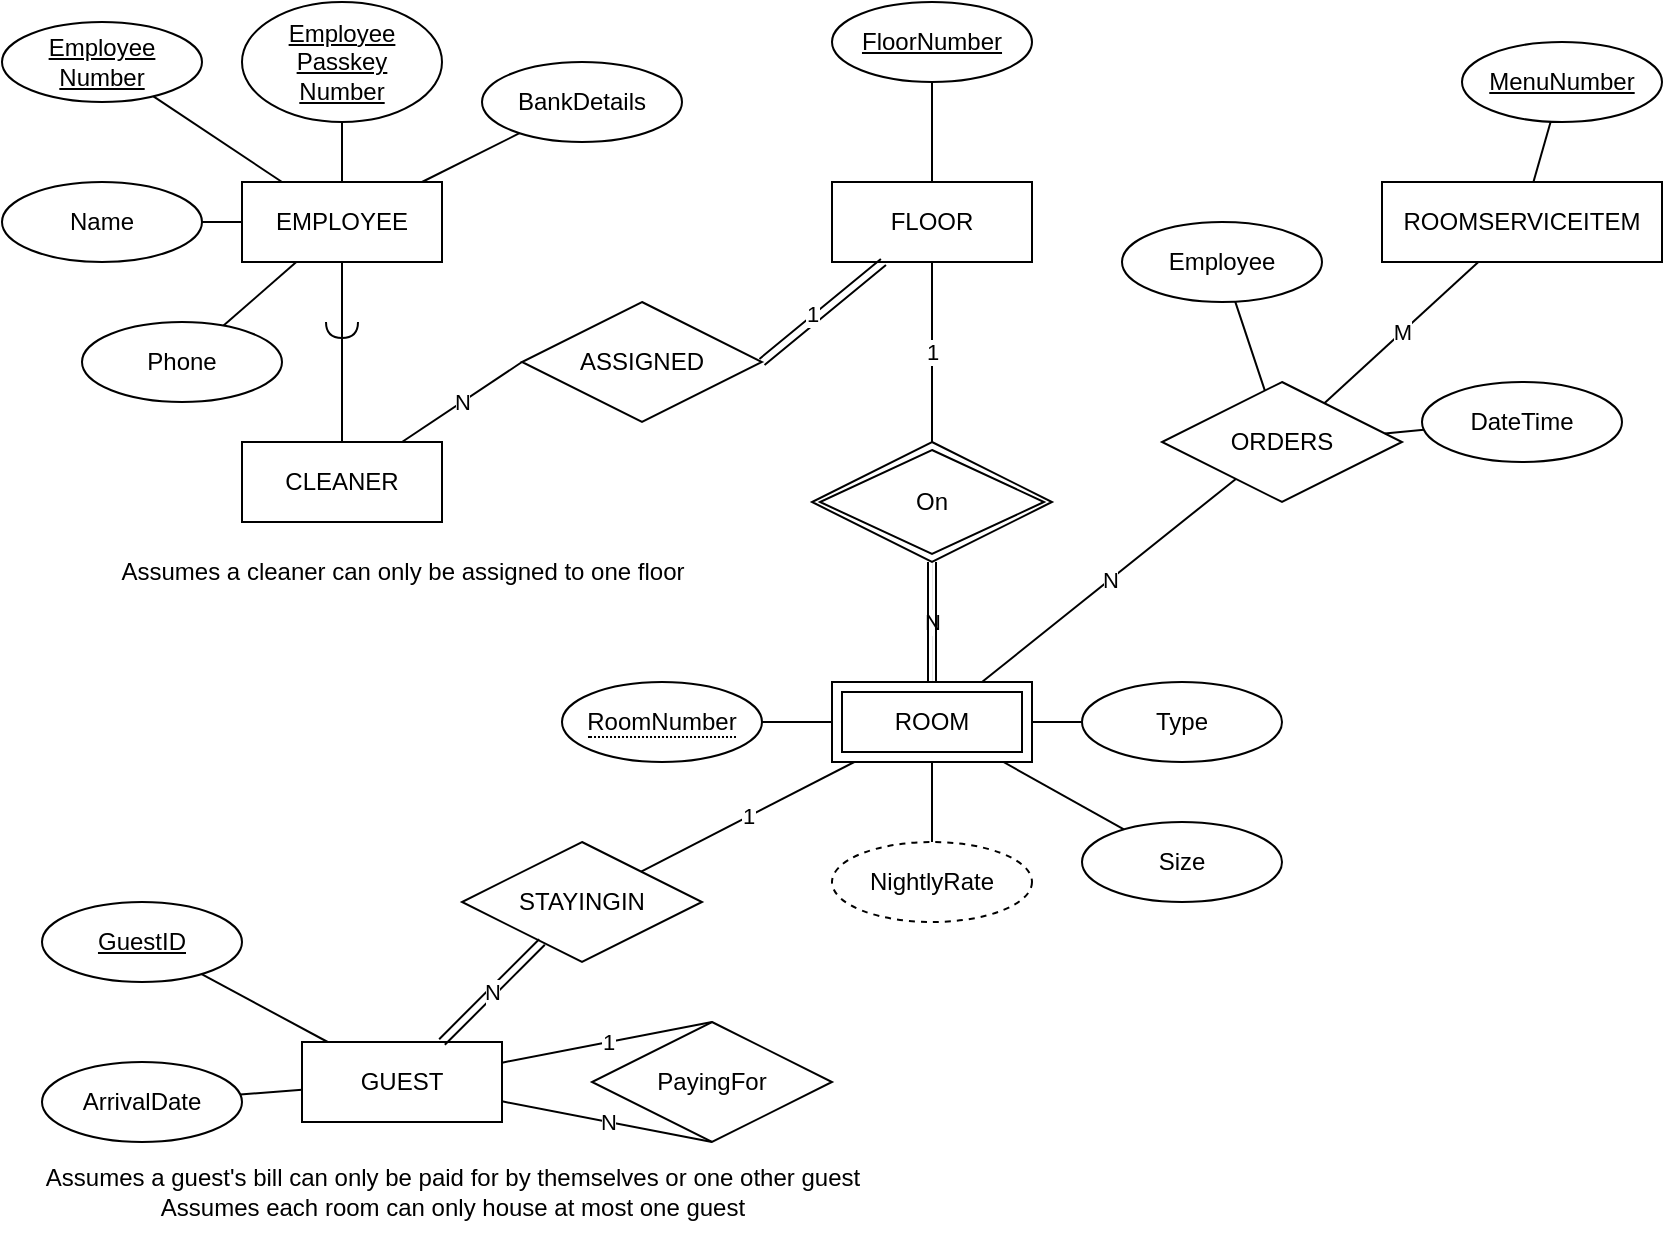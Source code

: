 <mxfile version="28.1.0">
  <diagram name="Page-1" id="zZrn1sfatI9cFAU5W_Cx">
    <mxGraphModel dx="1291" dy="662" grid="1" gridSize="10" guides="1" tooltips="1" connect="1" arrows="1" fold="1" page="1" pageScale="1" pageWidth="850" pageHeight="1100" math="0" shadow="0">
      <root>
        <mxCell id="0" />
        <mxCell id="1" parent="0" />
        <mxCell id="AFpNuyvy839d78JZ_Jgt-1" value="EMPLOYEE" style="whiteSpace=wrap;html=1;align=center;" vertex="1" parent="1">
          <mxGeometry x="130" y="450" width="100" height="40" as="geometry" />
        </mxCell>
        <mxCell id="AFpNuyvy839d78JZ_Jgt-2" value="Employee Number" style="ellipse;whiteSpace=wrap;html=1;align=center;fontStyle=4;" vertex="1" parent="1">
          <mxGeometry x="10" y="370" width="100" height="40" as="geometry" />
        </mxCell>
        <mxCell id="AFpNuyvy839d78JZ_Jgt-3" value="&lt;div&gt;Employee Passkey&lt;/div&gt;&lt;div&gt;Number&lt;/div&gt;" style="ellipse;whiteSpace=wrap;html=1;align=center;fontStyle=4;" vertex="1" parent="1">
          <mxGeometry x="130" y="360" width="100" height="60" as="geometry" />
        </mxCell>
        <mxCell id="AFpNuyvy839d78JZ_Jgt-4" value="" style="endArrow=none;html=1;rounded=0;" edge="1" parent="1" source="AFpNuyvy839d78JZ_Jgt-1" target="AFpNuyvy839d78JZ_Jgt-2">
          <mxGeometry relative="1" as="geometry">
            <mxPoint x="350" y="550" as="sourcePoint" />
            <mxPoint x="510" y="550" as="targetPoint" />
          </mxGeometry>
        </mxCell>
        <mxCell id="AFpNuyvy839d78JZ_Jgt-5" value="" style="endArrow=none;html=1;rounded=0;" edge="1" parent="1" source="AFpNuyvy839d78JZ_Jgt-1" target="AFpNuyvy839d78JZ_Jgt-3">
          <mxGeometry relative="1" as="geometry">
            <mxPoint x="270" y="520" as="sourcePoint" />
            <mxPoint x="270" y="480" as="targetPoint" />
          </mxGeometry>
        </mxCell>
        <mxCell id="AFpNuyvy839d78JZ_Jgt-6" value="Name" style="ellipse;whiteSpace=wrap;html=1;align=center;" vertex="1" parent="1">
          <mxGeometry x="10" y="450" width="100" height="40" as="geometry" />
        </mxCell>
        <mxCell id="AFpNuyvy839d78JZ_Jgt-7" value="Phone" style="ellipse;whiteSpace=wrap;html=1;align=center;" vertex="1" parent="1">
          <mxGeometry x="50" y="520" width="100" height="40" as="geometry" />
        </mxCell>
        <mxCell id="AFpNuyvy839d78JZ_Jgt-8" value="" style="endArrow=none;html=1;rounded=0;" edge="1" parent="1" source="AFpNuyvy839d78JZ_Jgt-1" target="AFpNuyvy839d78JZ_Jgt-6">
          <mxGeometry relative="1" as="geometry">
            <mxPoint x="204" y="553" as="sourcePoint" />
            <mxPoint x="140" y="510" as="targetPoint" />
          </mxGeometry>
        </mxCell>
        <mxCell id="AFpNuyvy839d78JZ_Jgt-9" value="" style="endArrow=none;html=1;rounded=0;" edge="1" parent="1" source="AFpNuyvy839d78JZ_Jgt-1" target="AFpNuyvy839d78JZ_Jgt-7">
          <mxGeometry relative="1" as="geometry">
            <mxPoint x="234" y="583" as="sourcePoint" />
            <mxPoint x="170" y="540" as="targetPoint" />
          </mxGeometry>
        </mxCell>
        <mxCell id="AFpNuyvy839d78JZ_Jgt-11" value="BankDetails" style="ellipse;whiteSpace=wrap;html=1;align=center;" vertex="1" parent="1">
          <mxGeometry x="250" y="390" width="100" height="40" as="geometry" />
        </mxCell>
        <mxCell id="AFpNuyvy839d78JZ_Jgt-12" value="" style="endArrow=none;html=1;rounded=0;" edge="1" parent="1" source="AFpNuyvy839d78JZ_Jgt-1" target="AFpNuyvy839d78JZ_Jgt-11">
          <mxGeometry relative="1" as="geometry">
            <mxPoint x="204" y="503" as="sourcePoint" />
            <mxPoint x="140" y="460" as="targetPoint" />
          </mxGeometry>
        </mxCell>
        <mxCell id="AFpNuyvy839d78JZ_Jgt-13" value="CLEANER" style="whiteSpace=wrap;html=1;align=center;" vertex="1" parent="1">
          <mxGeometry x="130" y="580" width="100" height="40" as="geometry" />
        </mxCell>
        <mxCell id="AFpNuyvy839d78JZ_Jgt-14" value="" style="endArrow=none;html=1;rounded=0;" edge="1" parent="1" source="AFpNuyvy839d78JZ_Jgt-1" target="AFpNuyvy839d78JZ_Jgt-13">
          <mxGeometry relative="1" as="geometry">
            <mxPoint x="280" y="564" as="sourcePoint" />
            <mxPoint x="329" y="540" as="targetPoint" />
          </mxGeometry>
        </mxCell>
        <mxCell id="AFpNuyvy839d78JZ_Jgt-15" value="" style="rounded=0;orthogonalLoop=1;jettySize=auto;html=1;endArrow=halfCircle;endFill=0;endSize=6;strokeWidth=1;sketch=0;fontSize=12;curved=1;" edge="1" parent="1" source="AFpNuyvy839d78JZ_Jgt-13">
          <mxGeometry relative="1" as="geometry">
            <mxPoint x="435" y="545" as="sourcePoint" />
            <mxPoint x="180" y="520" as="targetPoint" />
          </mxGeometry>
        </mxCell>
        <mxCell id="AFpNuyvy839d78JZ_Jgt-16" value="" style="ellipse;whiteSpace=wrap;html=1;align=center;aspect=fixed;fillColor=none;strokeColor=none;resizable=0;perimeter=centerPerimeter;rotatable=0;allowArrows=0;points=[];outlineConnect=1;" vertex="1" parent="1">
          <mxGeometry x="425" y="530" width="10" height="10" as="geometry" />
        </mxCell>
        <mxCell id="AFpNuyvy839d78JZ_Jgt-17" value="FLOOR" style="whiteSpace=wrap;html=1;align=center;" vertex="1" parent="1">
          <mxGeometry x="425" y="450" width="100" height="40" as="geometry" />
        </mxCell>
        <mxCell id="AFpNuyvy839d78JZ_Jgt-18" value="FloorNumber" style="ellipse;whiteSpace=wrap;html=1;align=center;fontStyle=4;" vertex="1" parent="1">
          <mxGeometry x="425" y="360" width="100" height="40" as="geometry" />
        </mxCell>
        <mxCell id="AFpNuyvy839d78JZ_Jgt-19" value="" style="endArrow=none;html=1;rounded=0;" edge="1" parent="1" source="AFpNuyvy839d78JZ_Jgt-17" target="AFpNuyvy839d78JZ_Jgt-18">
          <mxGeometry relative="1" as="geometry">
            <mxPoint x="235" y="500" as="sourcePoint" />
            <mxPoint x="235" y="470" as="targetPoint" />
          </mxGeometry>
        </mxCell>
        <mxCell id="AFpNuyvy839d78JZ_Jgt-20" value="ASSIGNED" style="shape=rhombus;perimeter=rhombusPerimeter;whiteSpace=wrap;html=1;align=center;" vertex="1" parent="1">
          <mxGeometry x="270" y="510" width="120" height="60" as="geometry" />
        </mxCell>
        <mxCell id="AFpNuyvy839d78JZ_Jgt-22" value="N" style="endArrow=none;html=1;rounded=0;entryX=0;entryY=0.5;entryDx=0;entryDy=0;" edge="1" parent="1" source="AFpNuyvy839d78JZ_Jgt-13" target="AFpNuyvy839d78JZ_Jgt-20">
          <mxGeometry relative="1" as="geometry">
            <mxPoint x="370" y="650" as="sourcePoint" />
            <mxPoint x="420" y="600" as="targetPoint" />
          </mxGeometry>
        </mxCell>
        <mxCell id="AFpNuyvy839d78JZ_Jgt-23" value="" style="endArrow=none;html=1;rounded=0;shape=link;exitX=1;exitY=0.5;exitDx=0;exitDy=0;" edge="1" parent="1" source="AFpNuyvy839d78JZ_Jgt-20" target="AFpNuyvy839d78JZ_Jgt-17">
          <mxGeometry relative="1" as="geometry">
            <mxPoint x="480" y="580" as="sourcePoint" />
            <mxPoint x="600" y="590" as="targetPoint" />
          </mxGeometry>
        </mxCell>
        <mxCell id="AFpNuyvy839d78JZ_Jgt-24" value="1" style="edgeLabel;html=1;align=center;verticalAlign=middle;resizable=0;points=[];" vertex="1" connectable="0" parent="AFpNuyvy839d78JZ_Jgt-23">
          <mxGeometry x="-0.139" y="3" relative="1" as="geometry">
            <mxPoint as="offset" />
          </mxGeometry>
        </mxCell>
        <mxCell id="AFpNuyvy839d78JZ_Jgt-27" value="ROOM" style="shape=ext;margin=3;double=1;whiteSpace=wrap;html=1;align=center;" vertex="1" parent="1">
          <mxGeometry x="425" y="700" width="100" height="40" as="geometry" />
        </mxCell>
        <mxCell id="AFpNuyvy839d78JZ_Jgt-30" value="" style="endArrow=none;html=1;rounded=0;" edge="1" parent="1" source="AFpNuyvy839d78JZ_Jgt-27" target="AFpNuyvy839d78JZ_Jgt-70">
          <mxGeometry relative="1" as="geometry">
            <mxPoint x="234" y="583" as="sourcePoint" />
            <mxPoint x="380" y="720" as="targetPoint" />
          </mxGeometry>
        </mxCell>
        <mxCell id="AFpNuyvy839d78JZ_Jgt-32" value="N" style="endArrow=none;html=1;rounded=0;strokeWidth=0;" edge="1" parent="1" source="AFpNuyvy839d78JZ_Jgt-27" target="AFpNuyvy839d78JZ_Jgt-33">
          <mxGeometry relative="1" as="geometry">
            <mxPoint x="610" y="550" as="sourcePoint" />
            <mxPoint x="475" y="640" as="targetPoint" />
          </mxGeometry>
        </mxCell>
        <mxCell id="AFpNuyvy839d78JZ_Jgt-71" value="" style="edgeStyle=orthogonalEdgeStyle;rounded=0;orthogonalLoop=1;jettySize=auto;html=1;shape=link;" edge="1" parent="1" source="AFpNuyvy839d78JZ_Jgt-33" target="AFpNuyvy839d78JZ_Jgt-27">
          <mxGeometry relative="1" as="geometry" />
        </mxCell>
        <mxCell id="AFpNuyvy839d78JZ_Jgt-33" value="On" style="shape=rhombus;double=1;perimeter=rhombusPerimeter;whiteSpace=wrap;html=1;align=center;" vertex="1" parent="1">
          <mxGeometry x="415" y="580" width="120" height="60" as="geometry" />
        </mxCell>
        <mxCell id="AFpNuyvy839d78JZ_Jgt-34" value="1" style="endArrow=none;html=1;rounded=0;" edge="1" parent="1" source="AFpNuyvy839d78JZ_Jgt-17" target="AFpNuyvy839d78JZ_Jgt-33">
          <mxGeometry relative="1" as="geometry">
            <mxPoint x="500" y="730" as="sourcePoint" />
            <mxPoint x="500" y="670" as="targetPoint" />
          </mxGeometry>
        </mxCell>
        <mxCell id="AFpNuyvy839d78JZ_Jgt-36" value="Type" style="ellipse;whiteSpace=wrap;html=1;align=center;" vertex="1" parent="1">
          <mxGeometry x="550" y="700" width="100" height="40" as="geometry" />
        </mxCell>
        <mxCell id="AFpNuyvy839d78JZ_Jgt-37" value="Size" style="ellipse;whiteSpace=wrap;html=1;align=center;" vertex="1" parent="1">
          <mxGeometry x="550" y="770" width="100" height="40" as="geometry" />
        </mxCell>
        <mxCell id="AFpNuyvy839d78JZ_Jgt-38" value="" style="endArrow=none;html=1;rounded=0;" edge="1" parent="1" source="AFpNuyvy839d78JZ_Jgt-27" target="AFpNuyvy839d78JZ_Jgt-36">
          <mxGeometry relative="1" as="geometry">
            <mxPoint x="320" y="534" as="sourcePoint" />
            <mxPoint x="369" y="510" as="targetPoint" />
          </mxGeometry>
        </mxCell>
        <mxCell id="AFpNuyvy839d78JZ_Jgt-39" value="" style="endArrow=none;html=1;rounded=0;" edge="1" parent="1" source="AFpNuyvy839d78JZ_Jgt-27" target="AFpNuyvy839d78JZ_Jgt-37">
          <mxGeometry relative="1" as="geometry">
            <mxPoint x="570" y="746" as="sourcePoint" />
            <mxPoint x="610" y="730" as="targetPoint" />
          </mxGeometry>
        </mxCell>
        <mxCell id="AFpNuyvy839d78JZ_Jgt-40" value="NightlyRate" style="ellipse;whiteSpace=wrap;html=1;align=center;dashed=1;" vertex="1" parent="1">
          <mxGeometry x="425" y="780" width="100" height="40" as="geometry" />
        </mxCell>
        <mxCell id="AFpNuyvy839d78JZ_Jgt-41" value="" style="endArrow=none;html=1;rounded=0;" edge="1" parent="1" source="AFpNuyvy839d78JZ_Jgt-27" target="AFpNuyvy839d78JZ_Jgt-40">
          <mxGeometry relative="1" as="geometry">
            <mxPoint x="610" y="820" as="sourcePoint" />
            <mxPoint x="677" y="828" as="targetPoint" />
          </mxGeometry>
        </mxCell>
        <mxCell id="AFpNuyvy839d78JZ_Jgt-43" value="GUEST" style="whiteSpace=wrap;html=1;align=center;" vertex="1" parent="1">
          <mxGeometry x="160" y="880" width="100" height="40" as="geometry" />
        </mxCell>
        <mxCell id="AFpNuyvy839d78JZ_Jgt-44" value="GuestID" style="ellipse;whiteSpace=wrap;html=1;align=center;fontStyle=4;" vertex="1" parent="1">
          <mxGeometry x="30" y="810" width="100" height="40" as="geometry" />
        </mxCell>
        <mxCell id="AFpNuyvy839d78JZ_Jgt-45" value="" style="endArrow=none;html=1;rounded=0;" edge="1" parent="1" source="AFpNuyvy839d78JZ_Jgt-43" target="AFpNuyvy839d78JZ_Jgt-44">
          <mxGeometry relative="1" as="geometry">
            <mxPoint x="425" y="730" as="sourcePoint" />
            <mxPoint x="380" y="730" as="targetPoint" />
          </mxGeometry>
        </mxCell>
        <mxCell id="AFpNuyvy839d78JZ_Jgt-46" value="ArrivalDate" style="ellipse;whiteSpace=wrap;html=1;align=center;" vertex="1" parent="1">
          <mxGeometry x="30" y="890" width="100" height="40" as="geometry" />
        </mxCell>
        <mxCell id="AFpNuyvy839d78JZ_Jgt-48" value="STAYINGIN" style="shape=rhombus;perimeter=rhombusPerimeter;whiteSpace=wrap;html=1;align=center;" vertex="1" parent="1">
          <mxGeometry x="240" y="780" width="120" height="60" as="geometry" />
        </mxCell>
        <mxCell id="AFpNuyvy839d78JZ_Jgt-49" value="" style="endArrow=none;html=1;rounded=0;" edge="1" parent="1" source="AFpNuyvy839d78JZ_Jgt-43" target="AFpNuyvy839d78JZ_Jgt-46">
          <mxGeometry relative="1" as="geometry">
            <mxPoint x="243" y="974" as="sourcePoint" />
            <mxPoint x="180" y="940" as="targetPoint" />
          </mxGeometry>
        </mxCell>
        <mxCell id="AFpNuyvy839d78JZ_Jgt-51" value="N" style="endArrow=none;html=1;rounded=0;shape=link;" edge="1" parent="1" source="AFpNuyvy839d78JZ_Jgt-43" target="AFpNuyvy839d78JZ_Jgt-48">
          <mxGeometry relative="1" as="geometry">
            <mxPoint x="440" y="630" as="sourcePoint" />
            <mxPoint x="501" y="580" as="targetPoint" />
          </mxGeometry>
        </mxCell>
        <mxCell id="AFpNuyvy839d78JZ_Jgt-53" value="1" style="endArrow=none;html=1;rounded=0;" edge="1" parent="1" source="AFpNuyvy839d78JZ_Jgt-48" target="AFpNuyvy839d78JZ_Jgt-27">
          <mxGeometry relative="1" as="geometry">
            <mxPoint x="420" y="880" as="sourcePoint" />
            <mxPoint x="487" y="888" as="targetPoint" />
          </mxGeometry>
        </mxCell>
        <mxCell id="AFpNuyvy839d78JZ_Jgt-54" value="PayingFor" style="shape=rhombus;perimeter=rhombusPerimeter;whiteSpace=wrap;html=1;align=center;" vertex="1" parent="1">
          <mxGeometry x="305" y="870" width="120" height="60" as="geometry" />
        </mxCell>
        <mxCell id="AFpNuyvy839d78JZ_Jgt-55" value="1" style="endArrow=none;html=1;rounded=0;entryX=0.5;entryY=0;entryDx=0;entryDy=0;" edge="1" parent="1" source="AFpNuyvy839d78JZ_Jgt-43" target="AFpNuyvy839d78JZ_Jgt-54">
          <mxGeometry relative="1" as="geometry">
            <mxPoint x="380" y="945" as="sourcePoint" />
            <mxPoint x="486" y="890" as="targetPoint" />
          </mxGeometry>
        </mxCell>
        <mxCell id="AFpNuyvy839d78JZ_Jgt-56" value="N" style="endArrow=none;html=1;rounded=0;entryX=0.5;entryY=1;entryDx=0;entryDy=0;" edge="1" parent="1" source="AFpNuyvy839d78JZ_Jgt-43" target="AFpNuyvy839d78JZ_Jgt-54">
          <mxGeometry x="-0.002" relative="1" as="geometry">
            <mxPoint x="290" y="970" as="sourcePoint" />
            <mxPoint x="395" y="950" as="targetPoint" />
            <mxPoint as="offset" />
          </mxGeometry>
        </mxCell>
        <mxCell id="AFpNuyvy839d78JZ_Jgt-57" value="&lt;div&gt;Assumes a guest&#39;s bill can only be paid for by themselves or one other guest&lt;/div&gt;&lt;div&gt;Assumes each room can only house at most one guest&lt;/div&gt;" style="text;html=1;align=center;verticalAlign=middle;resizable=0;points=[];autosize=1;strokeColor=none;fillColor=none;" vertex="1" parent="1">
          <mxGeometry x="20" y="935" width="430" height="40" as="geometry" />
        </mxCell>
        <mxCell id="AFpNuyvy839d78JZ_Jgt-58" value="ROOMSERVICEITEM" style="whiteSpace=wrap;html=1;align=center;" vertex="1" parent="1">
          <mxGeometry x="700" y="450" width="140" height="40" as="geometry" />
        </mxCell>
        <mxCell id="AFpNuyvy839d78JZ_Jgt-59" value="MenuNumber" style="ellipse;whiteSpace=wrap;html=1;align=center;fontStyle=4;" vertex="1" parent="1">
          <mxGeometry x="740" y="380" width="100" height="40" as="geometry" />
        </mxCell>
        <mxCell id="AFpNuyvy839d78JZ_Jgt-60" value="" style="endArrow=none;html=1;rounded=0;" edge="1" parent="1" source="AFpNuyvy839d78JZ_Jgt-58" target="AFpNuyvy839d78JZ_Jgt-59">
          <mxGeometry relative="1" as="geometry">
            <mxPoint x="580" y="460" as="sourcePoint" />
            <mxPoint x="580" y="410" as="targetPoint" />
          </mxGeometry>
        </mxCell>
        <mxCell id="AFpNuyvy839d78JZ_Jgt-61" value="ORDERS" style="shape=rhombus;perimeter=rhombusPerimeter;whiteSpace=wrap;html=1;align=center;" vertex="1" parent="1">
          <mxGeometry x="590" y="550" width="120" height="60" as="geometry" />
        </mxCell>
        <mxCell id="AFpNuyvy839d78JZ_Jgt-62" value="N" style="endArrow=none;html=1;rounded=0;" edge="1" parent="1" source="AFpNuyvy839d78JZ_Jgt-27" target="AFpNuyvy839d78JZ_Jgt-61">
          <mxGeometry relative="1" as="geometry">
            <mxPoint x="560" y="740" as="sourcePoint" />
            <mxPoint x="560" y="680" as="targetPoint" />
          </mxGeometry>
        </mxCell>
        <mxCell id="AFpNuyvy839d78JZ_Jgt-63" value="M" style="endArrow=none;html=1;rounded=0;" edge="1" parent="1" source="AFpNuyvy839d78JZ_Jgt-61" target="AFpNuyvy839d78JZ_Jgt-58">
          <mxGeometry relative="1" as="geometry">
            <mxPoint x="620" y="762" as="sourcePoint" />
            <mxPoint x="747" y="660" as="targetPoint" />
          </mxGeometry>
        </mxCell>
        <mxCell id="AFpNuyvy839d78JZ_Jgt-64" value="Employee" style="ellipse;whiteSpace=wrap;html=1;align=center;" vertex="1" parent="1">
          <mxGeometry x="570" y="470" width="100" height="40" as="geometry" />
        </mxCell>
        <mxCell id="AFpNuyvy839d78JZ_Jgt-65" value="" style="endArrow=none;html=1;rounded=0;" edge="1" parent="1" source="AFpNuyvy839d78JZ_Jgt-61" target="AFpNuyvy839d78JZ_Jgt-64">
          <mxGeometry relative="1" as="geometry">
            <mxPoint x="490" y="510" as="sourcePoint" />
            <mxPoint x="490" y="460" as="targetPoint" />
          </mxGeometry>
        </mxCell>
        <mxCell id="AFpNuyvy839d78JZ_Jgt-66" value="DateTime" style="ellipse;whiteSpace=wrap;html=1;align=center;" vertex="1" parent="1">
          <mxGeometry x="720" y="550" width="100" height="40" as="geometry" />
        </mxCell>
        <mxCell id="AFpNuyvy839d78JZ_Jgt-68" value="" style="endArrow=none;html=1;rounded=0;" edge="1" parent="1" source="AFpNuyvy839d78JZ_Jgt-66" target="AFpNuyvy839d78JZ_Jgt-61">
          <mxGeometry relative="1" as="geometry">
            <mxPoint x="664" y="644" as="sourcePoint" />
            <mxPoint x="650" y="600" as="targetPoint" />
          </mxGeometry>
        </mxCell>
        <mxCell id="AFpNuyvy839d78JZ_Jgt-69" value="Assumes a cleaner can only be assigned to one floor" style="text;html=1;align=center;verticalAlign=middle;resizable=0;points=[];autosize=1;strokeColor=none;fillColor=none;" vertex="1" parent="1">
          <mxGeometry x="60" y="630" width="300" height="30" as="geometry" />
        </mxCell>
        <mxCell id="AFpNuyvy839d78JZ_Jgt-70" value="&lt;span style=&quot;border-bottom: 1px dotted;&quot;&gt;RoomNumber&lt;/span&gt;" style="ellipse;whiteSpace=wrap;html=1;align=center;" vertex="1" parent="1">
          <mxGeometry x="290" y="700" width="100" height="40" as="geometry" />
        </mxCell>
      </root>
    </mxGraphModel>
  </diagram>
</mxfile>
